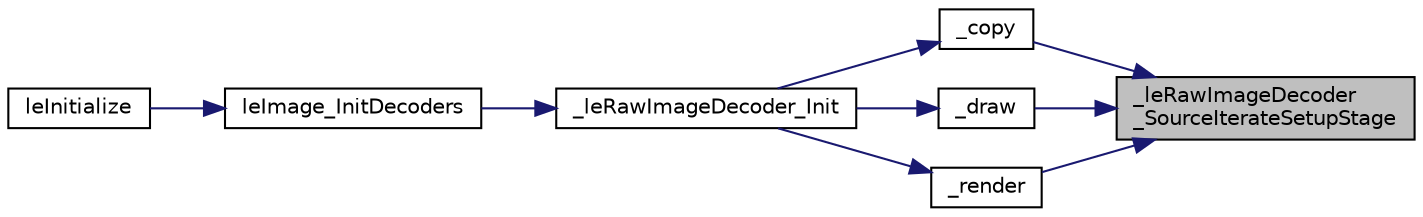 digraph "_leRawImageDecoder_SourceIterateSetupStage"
{
 // LATEX_PDF_SIZE
  edge [fontname="Helvetica",fontsize="10",labelfontname="Helvetica",labelfontsize="10"];
  node [fontname="Helvetica",fontsize="10",shape=record];
  rankdir="RL";
  Node1 [label="_leRawImageDecoder\l_SourceIterateSetupStage",height=0.2,width=0.4,color="black", fillcolor="grey75", style="filled", fontcolor="black",tooltip=" "];
  Node1 -> Node2 [dir="back",color="midnightblue",fontsize="10",style="solid",fontname="Helvetica"];
  Node2 [label="_copy",height=0.2,width=0.4,color="black", fillcolor="white", style="filled",URL="$legato__imagedecoder__raw_8c.html#a3efc8acc56e4b69cecaf21356e001828",tooltip=" "];
  Node2 -> Node3 [dir="back",color="midnightblue",fontsize="10",style="solid",fontname="Helvetica"];
  Node3 [label="_leRawImageDecoder_Init",height=0.2,width=0.4,color="black", fillcolor="white", style="filled",URL="$legato__imagedecoder__raw_8c.html#ab34726b9432e13b08cb542d76d9e0713",tooltip=" "];
  Node3 -> Node4 [dir="back",color="midnightblue",fontsize="10",style="solid",fontname="Helvetica"];
  Node4 [label="leImage_InitDecoders",height=0.2,width=0.4,color="black", fillcolor="white", style="filled",URL="$legato__image_8h.html#a7a6d3cdba6482332405eecf52c83cc65",tooltip=" "];
  Node4 -> Node5 [dir="back",color="midnightblue",fontsize="10",style="solid",fontname="Helvetica"];
  Node5 [label="leInitialize",height=0.2,width=0.4,color="black", fillcolor="white", style="filled",URL="$legato__state_8h.html#a1467181552ce6400971058ea64ca68bd",tooltip=" "];
  Node1 -> Node6 [dir="back",color="midnightblue",fontsize="10",style="solid",fontname="Helvetica"];
  Node6 [label="_draw",height=0.2,width=0.4,color="black", fillcolor="white", style="filled",URL="$legato__imagedecoder__raw_8c.html#a38d60323e8942c33babe19e1b3b3a8e7",tooltip=" "];
  Node6 -> Node3 [dir="back",color="midnightblue",fontsize="10",style="solid",fontname="Helvetica"];
  Node1 -> Node7 [dir="back",color="midnightblue",fontsize="10",style="solid",fontname="Helvetica"];
  Node7 [label="_render",height=0.2,width=0.4,color="black", fillcolor="white", style="filled",URL="$legato__imagedecoder__raw_8c.html#abfeeb490086c29b49fc5cf918fa21c2e",tooltip=" "];
  Node7 -> Node3 [dir="back",color="midnightblue",fontsize="10",style="solid",fontname="Helvetica"];
}
